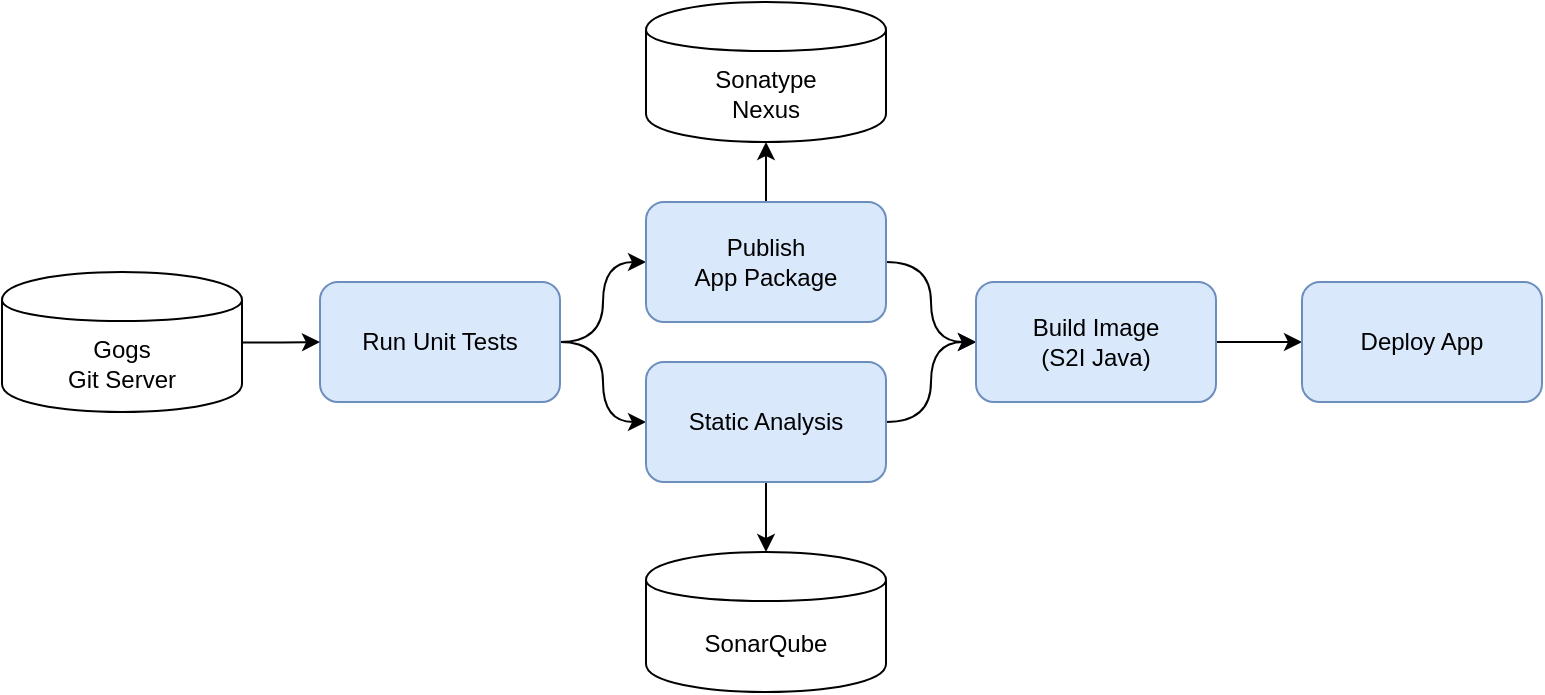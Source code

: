 <mxfile version="12.7.4" type="device"><diagram id="jwPgtpk0tlrnVGVc1EMO" name="Page-1"><mxGraphModel dx="953" dy="682" grid="1" gridSize="10" guides="1" tooltips="1" connect="1" arrows="1" fold="1" page="1" pageScale="1" pageWidth="850" pageHeight="1100" math="0" shadow="0"><root><mxCell id="0"/><mxCell id="1" parent="0"/><mxCell id="2bht7cZ6agdcOskvAX-Z-10" style="edgeStyle=orthogonalEdgeStyle;rounded=0;orthogonalLoop=1;jettySize=auto;html=1;exitX=1;exitY=0.5;exitDx=0;exitDy=0;entryX=0;entryY=0.5;entryDx=0;entryDy=0;elbow=vertical;curved=1;" edge="1" parent="1" source="2bht7cZ6agdcOskvAX-Z-1" target="2bht7cZ6agdcOskvAX-Z-3"><mxGeometry relative="1" as="geometry"/></mxCell><mxCell id="2bht7cZ6agdcOskvAX-Z-11" style="edgeStyle=orthogonalEdgeStyle;curved=1;rounded=0;orthogonalLoop=1;jettySize=auto;html=1;exitX=1;exitY=0.5;exitDx=0;exitDy=0;entryX=0;entryY=0.5;entryDx=0;entryDy=0;" edge="1" parent="1" source="2bht7cZ6agdcOskvAX-Z-1" target="2bht7cZ6agdcOskvAX-Z-4"><mxGeometry relative="1" as="geometry"/></mxCell><mxCell id="2bht7cZ6agdcOskvAX-Z-1" value="Run Unit Tests" style="rounded=1;whiteSpace=wrap;html=1;fillColor=#dae8fc;strokeColor=#6c8ebf;" vertex="1" parent="1"><mxGeometry x="169" y="320" width="120" height="60" as="geometry"/></mxCell><mxCell id="2bht7cZ6agdcOskvAX-Z-12" style="edgeStyle=orthogonalEdgeStyle;curved=1;rounded=0;orthogonalLoop=1;jettySize=auto;html=1;exitX=1;exitY=0.5;exitDx=0;exitDy=0;entryX=0;entryY=0.5;entryDx=0;entryDy=0;" edge="1" parent="1" target="2bht7cZ6agdcOskvAX-Z-1"><mxGeometry relative="1" as="geometry"><mxPoint x="97" y="350" as="sourcePoint"/><mxPoint x="147" y="350" as="targetPoint"/></mxGeometry></mxCell><mxCell id="2bht7cZ6agdcOskvAX-Z-2" value="Gogs &lt;br&gt;Git Server" style="shape=cylinder;whiteSpace=wrap;html=1;boundedLbl=1;backgroundOutline=1;" vertex="1" parent="1"><mxGeometry x="10" y="315" width="120" height="70" as="geometry"/></mxCell><mxCell id="2bht7cZ6agdcOskvAX-Z-13" style="edgeStyle=orthogonalEdgeStyle;curved=1;rounded=0;orthogonalLoop=1;jettySize=auto;html=1;exitX=0.5;exitY=0;exitDx=0;exitDy=0;entryX=0.5;entryY=1;entryDx=0;entryDy=0;" edge="1" parent="1" source="2bht7cZ6agdcOskvAX-Z-3" target="2bht7cZ6agdcOskvAX-Z-6"><mxGeometry relative="1" as="geometry"/></mxCell><mxCell id="2bht7cZ6agdcOskvAX-Z-17" style="edgeStyle=orthogonalEdgeStyle;curved=1;rounded=0;orthogonalLoop=1;jettySize=auto;html=1;exitX=1;exitY=0.5;exitDx=0;exitDy=0;entryX=0;entryY=0.5;entryDx=0;entryDy=0;" edge="1" parent="1" source="2bht7cZ6agdcOskvAX-Z-3" target="2bht7cZ6agdcOskvAX-Z-15"><mxGeometry relative="1" as="geometry"/></mxCell><mxCell id="2bht7cZ6agdcOskvAX-Z-3" value="Publish &lt;br&gt;App Package" style="rounded=1;whiteSpace=wrap;html=1;fillColor=#dae8fc;strokeColor=#6c8ebf;" vertex="1" parent="1"><mxGeometry x="332" y="280" width="120" height="60" as="geometry"/></mxCell><mxCell id="2bht7cZ6agdcOskvAX-Z-14" style="edgeStyle=orthogonalEdgeStyle;curved=1;rounded=0;orthogonalLoop=1;jettySize=auto;html=1;exitX=0.5;exitY=1;exitDx=0;exitDy=0;entryX=0.5;entryY=0;entryDx=0;entryDy=0;" edge="1" parent="1" source="2bht7cZ6agdcOskvAX-Z-4" target="2bht7cZ6agdcOskvAX-Z-7"><mxGeometry relative="1" as="geometry"/></mxCell><mxCell id="2bht7cZ6agdcOskvAX-Z-18" style="edgeStyle=orthogonalEdgeStyle;curved=1;rounded=0;orthogonalLoop=1;jettySize=auto;html=1;exitX=1;exitY=0.5;exitDx=0;exitDy=0;entryX=0;entryY=0.5;entryDx=0;entryDy=0;" edge="1" parent="1" source="2bht7cZ6agdcOskvAX-Z-4" target="2bht7cZ6agdcOskvAX-Z-15"><mxGeometry relative="1" as="geometry"><mxPoint x="480" y="410" as="targetPoint"/></mxGeometry></mxCell><mxCell id="2bht7cZ6agdcOskvAX-Z-4" value="Static Analysis" style="rounded=1;whiteSpace=wrap;html=1;fillColor=#dae8fc;strokeColor=#6c8ebf;" vertex="1" parent="1"><mxGeometry x="332" y="360" width="120" height="60" as="geometry"/></mxCell><mxCell id="2bht7cZ6agdcOskvAX-Z-6" value="Sonatype &lt;br&gt;Nexus" style="shape=cylinder;whiteSpace=wrap;html=1;boundedLbl=1;backgroundOutline=1;" vertex="1" parent="1"><mxGeometry x="332" y="180" width="120" height="70" as="geometry"/></mxCell><mxCell id="2bht7cZ6agdcOskvAX-Z-7" value="SonarQube" style="shape=cylinder;whiteSpace=wrap;html=1;boundedLbl=1;backgroundOutline=1;" vertex="1" parent="1"><mxGeometry x="332" y="455" width="120" height="70" as="geometry"/></mxCell><mxCell id="2bht7cZ6agdcOskvAX-Z-19" style="edgeStyle=orthogonalEdgeStyle;curved=1;rounded=0;orthogonalLoop=1;jettySize=auto;html=1;exitX=1;exitY=0.5;exitDx=0;exitDy=0;" edge="1" parent="1" source="2bht7cZ6agdcOskvAX-Z-15" target="2bht7cZ6agdcOskvAX-Z-16"><mxGeometry relative="1" as="geometry"/></mxCell><mxCell id="2bht7cZ6agdcOskvAX-Z-15" value="Build Image&lt;br&gt;(S2I Java)" style="rounded=1;whiteSpace=wrap;html=1;fillColor=#dae8fc;strokeColor=#6c8ebf;" vertex="1" parent="1"><mxGeometry x="497" y="320" width="120" height="60" as="geometry"/></mxCell><mxCell id="2bht7cZ6agdcOskvAX-Z-16" value="Deploy App" style="rounded=1;whiteSpace=wrap;html=1;fillColor=#dae8fc;strokeColor=#6c8ebf;" vertex="1" parent="1"><mxGeometry x="660" y="320" width="120" height="60" as="geometry"/></mxCell></root></mxGraphModel></diagram></mxfile>